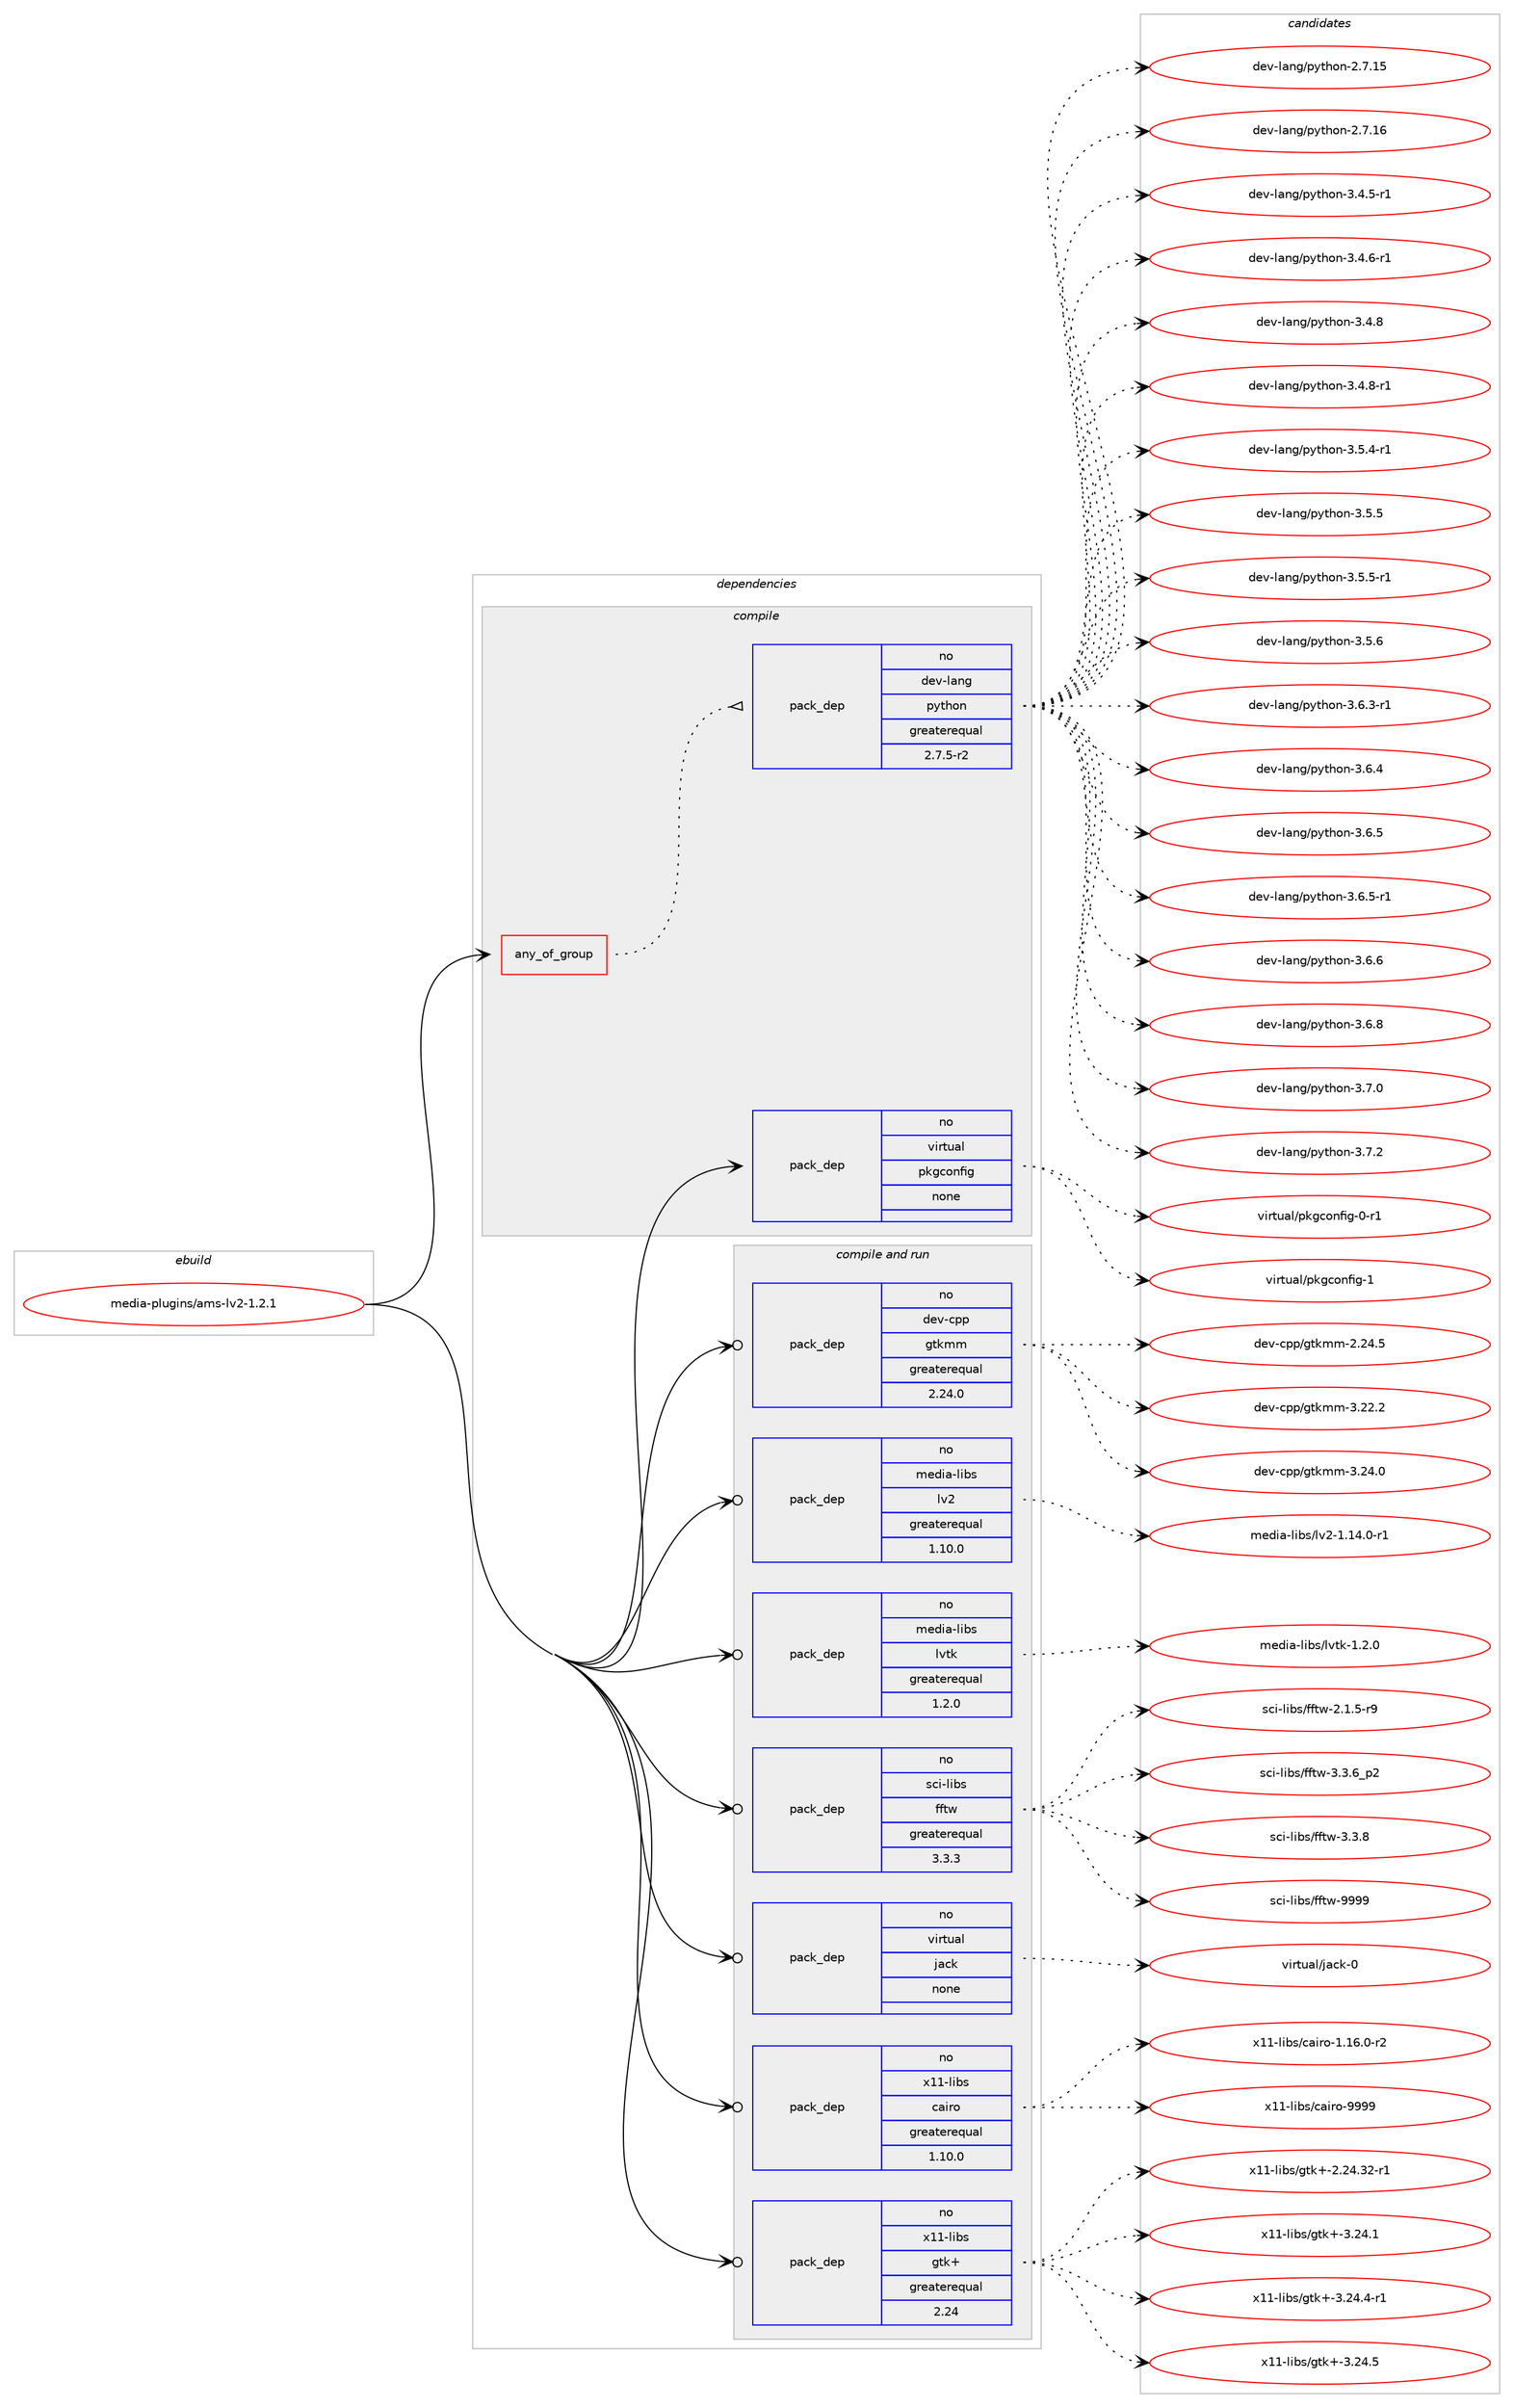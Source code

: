 digraph prolog {

# *************
# Graph options
# *************

newrank=true;
concentrate=true;
compound=true;
graph [rankdir=LR,fontname=Helvetica,fontsize=10,ranksep=1.5];#, ranksep=2.5, nodesep=0.2];
edge  [arrowhead=vee];
node  [fontname=Helvetica,fontsize=10];

# **********
# The ebuild
# **********

subgraph cluster_leftcol {
color=gray;
rank=same;
label=<<i>ebuild</i>>;
id [label="media-plugins/ams-lv2-1.2.1", color=red, width=4, href="../media-plugins/ams-lv2-1.2.1.svg"];
}

# ****************
# The dependencies
# ****************

subgraph cluster_midcol {
color=gray;
label=<<i>dependencies</i>>;
subgraph cluster_compile {
fillcolor="#eeeeee";
style=filled;
label=<<i>compile</i>>;
subgraph any25357 {
dependency1619312 [label=<<TABLE BORDER="0" CELLBORDER="1" CELLSPACING="0" CELLPADDING="4"><TR><TD CELLPADDING="10">any_of_group</TD></TR></TABLE>>, shape=none, color=red];subgraph pack1156993 {
dependency1619313 [label=<<TABLE BORDER="0" CELLBORDER="1" CELLSPACING="0" CELLPADDING="4" WIDTH="220"><TR><TD ROWSPAN="6" CELLPADDING="30">pack_dep</TD></TR><TR><TD WIDTH="110">no</TD></TR><TR><TD>dev-lang</TD></TR><TR><TD>python</TD></TR><TR><TD>greaterequal</TD></TR><TR><TD>2.7.5-r2</TD></TR></TABLE>>, shape=none, color=blue];
}
dependency1619312:e -> dependency1619313:w [weight=20,style="dotted",arrowhead="oinv"];
}
id:e -> dependency1619312:w [weight=20,style="solid",arrowhead="vee"];
subgraph pack1156994 {
dependency1619314 [label=<<TABLE BORDER="0" CELLBORDER="1" CELLSPACING="0" CELLPADDING="4" WIDTH="220"><TR><TD ROWSPAN="6" CELLPADDING="30">pack_dep</TD></TR><TR><TD WIDTH="110">no</TD></TR><TR><TD>virtual</TD></TR><TR><TD>pkgconfig</TD></TR><TR><TD>none</TD></TR><TR><TD></TD></TR></TABLE>>, shape=none, color=blue];
}
id:e -> dependency1619314:w [weight=20,style="solid",arrowhead="vee"];
}
subgraph cluster_compileandrun {
fillcolor="#eeeeee";
style=filled;
label=<<i>compile and run</i>>;
subgraph pack1156995 {
dependency1619315 [label=<<TABLE BORDER="0" CELLBORDER="1" CELLSPACING="0" CELLPADDING="4" WIDTH="220"><TR><TD ROWSPAN="6" CELLPADDING="30">pack_dep</TD></TR><TR><TD WIDTH="110">no</TD></TR><TR><TD>dev-cpp</TD></TR><TR><TD>gtkmm</TD></TR><TR><TD>greaterequal</TD></TR><TR><TD>2.24.0</TD></TR></TABLE>>, shape=none, color=blue];
}
id:e -> dependency1619315:w [weight=20,style="solid",arrowhead="odotvee"];
subgraph pack1156996 {
dependency1619316 [label=<<TABLE BORDER="0" CELLBORDER="1" CELLSPACING="0" CELLPADDING="4" WIDTH="220"><TR><TD ROWSPAN="6" CELLPADDING="30">pack_dep</TD></TR><TR><TD WIDTH="110">no</TD></TR><TR><TD>media-libs</TD></TR><TR><TD>lv2</TD></TR><TR><TD>greaterequal</TD></TR><TR><TD>1.10.0</TD></TR></TABLE>>, shape=none, color=blue];
}
id:e -> dependency1619316:w [weight=20,style="solid",arrowhead="odotvee"];
subgraph pack1156997 {
dependency1619317 [label=<<TABLE BORDER="0" CELLBORDER="1" CELLSPACING="0" CELLPADDING="4" WIDTH="220"><TR><TD ROWSPAN="6" CELLPADDING="30">pack_dep</TD></TR><TR><TD WIDTH="110">no</TD></TR><TR><TD>media-libs</TD></TR><TR><TD>lvtk</TD></TR><TR><TD>greaterequal</TD></TR><TR><TD>1.2.0</TD></TR></TABLE>>, shape=none, color=blue];
}
id:e -> dependency1619317:w [weight=20,style="solid",arrowhead="odotvee"];
subgraph pack1156998 {
dependency1619318 [label=<<TABLE BORDER="0" CELLBORDER="1" CELLSPACING="0" CELLPADDING="4" WIDTH="220"><TR><TD ROWSPAN="6" CELLPADDING="30">pack_dep</TD></TR><TR><TD WIDTH="110">no</TD></TR><TR><TD>sci-libs</TD></TR><TR><TD>fftw</TD></TR><TR><TD>greaterequal</TD></TR><TR><TD>3.3.3</TD></TR></TABLE>>, shape=none, color=blue];
}
id:e -> dependency1619318:w [weight=20,style="solid",arrowhead="odotvee"];
subgraph pack1156999 {
dependency1619319 [label=<<TABLE BORDER="0" CELLBORDER="1" CELLSPACING="0" CELLPADDING="4" WIDTH="220"><TR><TD ROWSPAN="6" CELLPADDING="30">pack_dep</TD></TR><TR><TD WIDTH="110">no</TD></TR><TR><TD>virtual</TD></TR><TR><TD>jack</TD></TR><TR><TD>none</TD></TR><TR><TD></TD></TR></TABLE>>, shape=none, color=blue];
}
id:e -> dependency1619319:w [weight=20,style="solid",arrowhead="odotvee"];
subgraph pack1157000 {
dependency1619320 [label=<<TABLE BORDER="0" CELLBORDER="1" CELLSPACING="0" CELLPADDING="4" WIDTH="220"><TR><TD ROWSPAN="6" CELLPADDING="30">pack_dep</TD></TR><TR><TD WIDTH="110">no</TD></TR><TR><TD>x11-libs</TD></TR><TR><TD>cairo</TD></TR><TR><TD>greaterequal</TD></TR><TR><TD>1.10.0</TD></TR></TABLE>>, shape=none, color=blue];
}
id:e -> dependency1619320:w [weight=20,style="solid",arrowhead="odotvee"];
subgraph pack1157001 {
dependency1619321 [label=<<TABLE BORDER="0" CELLBORDER="1" CELLSPACING="0" CELLPADDING="4" WIDTH="220"><TR><TD ROWSPAN="6" CELLPADDING="30">pack_dep</TD></TR><TR><TD WIDTH="110">no</TD></TR><TR><TD>x11-libs</TD></TR><TR><TD>gtk+</TD></TR><TR><TD>greaterequal</TD></TR><TR><TD>2.24</TD></TR></TABLE>>, shape=none, color=blue];
}
id:e -> dependency1619321:w [weight=20,style="solid",arrowhead="odotvee"];
}
subgraph cluster_run {
fillcolor="#eeeeee";
style=filled;
label=<<i>run</i>>;
}
}

# **************
# The candidates
# **************

subgraph cluster_choices {
rank=same;
color=gray;
label=<<i>candidates</i>>;

subgraph choice1156993 {
color=black;
nodesep=1;
choice10010111845108971101034711212111610411111045504655464953 [label="dev-lang/python-2.7.15", color=red, width=4,href="../dev-lang/python-2.7.15.svg"];
choice10010111845108971101034711212111610411111045504655464954 [label="dev-lang/python-2.7.16", color=red, width=4,href="../dev-lang/python-2.7.16.svg"];
choice1001011184510897110103471121211161041111104551465246534511449 [label="dev-lang/python-3.4.5-r1", color=red, width=4,href="../dev-lang/python-3.4.5-r1.svg"];
choice1001011184510897110103471121211161041111104551465246544511449 [label="dev-lang/python-3.4.6-r1", color=red, width=4,href="../dev-lang/python-3.4.6-r1.svg"];
choice100101118451089711010347112121116104111110455146524656 [label="dev-lang/python-3.4.8", color=red, width=4,href="../dev-lang/python-3.4.8.svg"];
choice1001011184510897110103471121211161041111104551465246564511449 [label="dev-lang/python-3.4.8-r1", color=red, width=4,href="../dev-lang/python-3.4.8-r1.svg"];
choice1001011184510897110103471121211161041111104551465346524511449 [label="dev-lang/python-3.5.4-r1", color=red, width=4,href="../dev-lang/python-3.5.4-r1.svg"];
choice100101118451089711010347112121116104111110455146534653 [label="dev-lang/python-3.5.5", color=red, width=4,href="../dev-lang/python-3.5.5.svg"];
choice1001011184510897110103471121211161041111104551465346534511449 [label="dev-lang/python-3.5.5-r1", color=red, width=4,href="../dev-lang/python-3.5.5-r1.svg"];
choice100101118451089711010347112121116104111110455146534654 [label="dev-lang/python-3.5.6", color=red, width=4,href="../dev-lang/python-3.5.6.svg"];
choice1001011184510897110103471121211161041111104551465446514511449 [label="dev-lang/python-3.6.3-r1", color=red, width=4,href="../dev-lang/python-3.6.3-r1.svg"];
choice100101118451089711010347112121116104111110455146544652 [label="dev-lang/python-3.6.4", color=red, width=4,href="../dev-lang/python-3.6.4.svg"];
choice100101118451089711010347112121116104111110455146544653 [label="dev-lang/python-3.6.5", color=red, width=4,href="../dev-lang/python-3.6.5.svg"];
choice1001011184510897110103471121211161041111104551465446534511449 [label="dev-lang/python-3.6.5-r1", color=red, width=4,href="../dev-lang/python-3.6.5-r1.svg"];
choice100101118451089711010347112121116104111110455146544654 [label="dev-lang/python-3.6.6", color=red, width=4,href="../dev-lang/python-3.6.6.svg"];
choice100101118451089711010347112121116104111110455146544656 [label="dev-lang/python-3.6.8", color=red, width=4,href="../dev-lang/python-3.6.8.svg"];
choice100101118451089711010347112121116104111110455146554648 [label="dev-lang/python-3.7.0", color=red, width=4,href="../dev-lang/python-3.7.0.svg"];
choice100101118451089711010347112121116104111110455146554650 [label="dev-lang/python-3.7.2", color=red, width=4,href="../dev-lang/python-3.7.2.svg"];
dependency1619313:e -> choice10010111845108971101034711212111610411111045504655464953:w [style=dotted,weight="100"];
dependency1619313:e -> choice10010111845108971101034711212111610411111045504655464954:w [style=dotted,weight="100"];
dependency1619313:e -> choice1001011184510897110103471121211161041111104551465246534511449:w [style=dotted,weight="100"];
dependency1619313:e -> choice1001011184510897110103471121211161041111104551465246544511449:w [style=dotted,weight="100"];
dependency1619313:e -> choice100101118451089711010347112121116104111110455146524656:w [style=dotted,weight="100"];
dependency1619313:e -> choice1001011184510897110103471121211161041111104551465246564511449:w [style=dotted,weight="100"];
dependency1619313:e -> choice1001011184510897110103471121211161041111104551465346524511449:w [style=dotted,weight="100"];
dependency1619313:e -> choice100101118451089711010347112121116104111110455146534653:w [style=dotted,weight="100"];
dependency1619313:e -> choice1001011184510897110103471121211161041111104551465346534511449:w [style=dotted,weight="100"];
dependency1619313:e -> choice100101118451089711010347112121116104111110455146534654:w [style=dotted,weight="100"];
dependency1619313:e -> choice1001011184510897110103471121211161041111104551465446514511449:w [style=dotted,weight="100"];
dependency1619313:e -> choice100101118451089711010347112121116104111110455146544652:w [style=dotted,weight="100"];
dependency1619313:e -> choice100101118451089711010347112121116104111110455146544653:w [style=dotted,weight="100"];
dependency1619313:e -> choice1001011184510897110103471121211161041111104551465446534511449:w [style=dotted,weight="100"];
dependency1619313:e -> choice100101118451089711010347112121116104111110455146544654:w [style=dotted,weight="100"];
dependency1619313:e -> choice100101118451089711010347112121116104111110455146544656:w [style=dotted,weight="100"];
dependency1619313:e -> choice100101118451089711010347112121116104111110455146554648:w [style=dotted,weight="100"];
dependency1619313:e -> choice100101118451089711010347112121116104111110455146554650:w [style=dotted,weight="100"];
}
subgraph choice1156994 {
color=black;
nodesep=1;
choice11810511411611797108471121071039911111010210510345484511449 [label="virtual/pkgconfig-0-r1", color=red, width=4,href="../virtual/pkgconfig-0-r1.svg"];
choice1181051141161179710847112107103991111101021051034549 [label="virtual/pkgconfig-1", color=red, width=4,href="../virtual/pkgconfig-1.svg"];
dependency1619314:e -> choice11810511411611797108471121071039911111010210510345484511449:w [style=dotted,weight="100"];
dependency1619314:e -> choice1181051141161179710847112107103991111101021051034549:w [style=dotted,weight="100"];
}
subgraph choice1156995 {
color=black;
nodesep=1;
choice10010111845991121124710311610710910945504650524653 [label="dev-cpp/gtkmm-2.24.5", color=red, width=4,href="../dev-cpp/gtkmm-2.24.5.svg"];
choice10010111845991121124710311610710910945514650504650 [label="dev-cpp/gtkmm-3.22.2", color=red, width=4,href="../dev-cpp/gtkmm-3.22.2.svg"];
choice10010111845991121124710311610710910945514650524648 [label="dev-cpp/gtkmm-3.24.0", color=red, width=4,href="../dev-cpp/gtkmm-3.24.0.svg"];
dependency1619315:e -> choice10010111845991121124710311610710910945504650524653:w [style=dotted,weight="100"];
dependency1619315:e -> choice10010111845991121124710311610710910945514650504650:w [style=dotted,weight="100"];
dependency1619315:e -> choice10010111845991121124710311610710910945514650524648:w [style=dotted,weight="100"];
}
subgraph choice1156996 {
color=black;
nodesep=1;
choice1091011001059745108105981154710811850454946495246484511449 [label="media-libs/lv2-1.14.0-r1", color=red, width=4,href="../media-libs/lv2-1.14.0-r1.svg"];
dependency1619316:e -> choice1091011001059745108105981154710811850454946495246484511449:w [style=dotted,weight="100"];
}
subgraph choice1156997 {
color=black;
nodesep=1;
choice10910110010597451081059811547108118116107454946504648 [label="media-libs/lvtk-1.2.0", color=red, width=4,href="../media-libs/lvtk-1.2.0.svg"];
dependency1619317:e -> choice10910110010597451081059811547108118116107454946504648:w [style=dotted,weight="100"];
}
subgraph choice1156998 {
color=black;
nodesep=1;
choice115991054510810598115471021021161194550464946534511457 [label="sci-libs/fftw-2.1.5-r9", color=red, width=4,href="../sci-libs/fftw-2.1.5-r9.svg"];
choice115991054510810598115471021021161194551465146549511250 [label="sci-libs/fftw-3.3.6_p2", color=red, width=4,href="../sci-libs/fftw-3.3.6_p2.svg"];
choice11599105451081059811547102102116119455146514656 [label="sci-libs/fftw-3.3.8", color=red, width=4,href="../sci-libs/fftw-3.3.8.svg"];
choice115991054510810598115471021021161194557575757 [label="sci-libs/fftw-9999", color=red, width=4,href="../sci-libs/fftw-9999.svg"];
dependency1619318:e -> choice115991054510810598115471021021161194550464946534511457:w [style=dotted,weight="100"];
dependency1619318:e -> choice115991054510810598115471021021161194551465146549511250:w [style=dotted,weight="100"];
dependency1619318:e -> choice11599105451081059811547102102116119455146514656:w [style=dotted,weight="100"];
dependency1619318:e -> choice115991054510810598115471021021161194557575757:w [style=dotted,weight="100"];
}
subgraph choice1156999 {
color=black;
nodesep=1;
choice118105114116117971084710697991074548 [label="virtual/jack-0", color=red, width=4,href="../virtual/jack-0.svg"];
dependency1619319:e -> choice118105114116117971084710697991074548:w [style=dotted,weight="100"];
}
subgraph choice1157000 {
color=black;
nodesep=1;
choice12049494510810598115479997105114111454946495446484511450 [label="x11-libs/cairo-1.16.0-r2", color=red, width=4,href="../x11-libs/cairo-1.16.0-r2.svg"];
choice120494945108105981154799971051141114557575757 [label="x11-libs/cairo-9999", color=red, width=4,href="../x11-libs/cairo-9999.svg"];
dependency1619320:e -> choice12049494510810598115479997105114111454946495446484511450:w [style=dotted,weight="100"];
dependency1619320:e -> choice120494945108105981154799971051141114557575757:w [style=dotted,weight="100"];
}
subgraph choice1157001 {
color=black;
nodesep=1;
choice12049494510810598115471031161074345504650524651504511449 [label="x11-libs/gtk+-2.24.32-r1", color=red, width=4,href="../x11-libs/gtk+-2.24.32-r1.svg"];
choice12049494510810598115471031161074345514650524649 [label="x11-libs/gtk+-3.24.1", color=red, width=4,href="../x11-libs/gtk+-3.24.1.svg"];
choice120494945108105981154710311610743455146505246524511449 [label="x11-libs/gtk+-3.24.4-r1", color=red, width=4,href="../x11-libs/gtk+-3.24.4-r1.svg"];
choice12049494510810598115471031161074345514650524653 [label="x11-libs/gtk+-3.24.5", color=red, width=4,href="../x11-libs/gtk+-3.24.5.svg"];
dependency1619321:e -> choice12049494510810598115471031161074345504650524651504511449:w [style=dotted,weight="100"];
dependency1619321:e -> choice12049494510810598115471031161074345514650524649:w [style=dotted,weight="100"];
dependency1619321:e -> choice120494945108105981154710311610743455146505246524511449:w [style=dotted,weight="100"];
dependency1619321:e -> choice12049494510810598115471031161074345514650524653:w [style=dotted,weight="100"];
}
}

}
